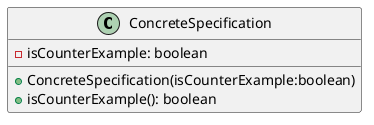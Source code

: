 @startuml

    class ConcreteSpecification {
        -isCounterExample: boolean
        +ConcreteSpecification(isCounterExample:boolean)
        +isCounterExample(): boolean
    }

@enduml
